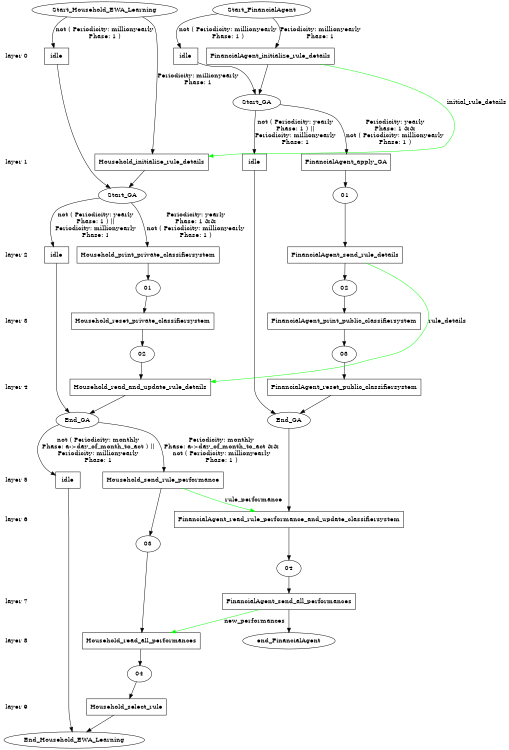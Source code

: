 digraph state_graph {
	rankdir=TB;
	size="8,5;"
	layer_0 [shape=plaintext, label="layer 0"];
	layer_1 [shape=plaintext, label="layer 1"];
	layer_0 -> layer_1 [style=invis];
	layer_2 [shape=plaintext, label="layer 2"];
	layer_1 -> layer_2 [style=invis];
	layer_3 [shape=plaintext, label="layer 3"];
	layer_2 -> layer_3 [style=invis];
	layer_4 [shape=plaintext, label="layer 4"];
	layer_3 -> layer_4 [style=invis];
	layer_5 [shape=plaintext, label="layer 5"];
	layer_4 -> layer_5 [style=invis];
	layer_6 [shape=plaintext, label="layer 6"];
	layer_5 -> layer_6 [style=invis];
	layer_7 [shape=plaintext, label="layer 7"];
	layer_6 -> layer_7 [style=invis];
	layer_8 [shape=plaintext, label="layer 8"];
	layer_7 -> layer_8 [style=invis];
	layer_9 [shape=plaintext, label="layer 9"];
	layer_8 -> layer_9 [style=invis];
	
	/* States */
	Household_04 [label = "04"]
	Household_03 [label = "03"]
	Household_End_Household_EWA_Learning [label = "End_Household_EWA_Learning"]
	Household_02 [label = "02"]
	Household_01 [label = "01"]
	Household_End_GA [label = "End_GA"]
	Household_Start_GA [label = "Start_GA"]
	Household_Start_Household_EWA_Learning [label = "Start_Household_EWA_Learning"]
	FinancialAgent_end_FinancialAgent [label = "end_FinancialAgent"]
	FinancialAgent_04 [label = "04"]
	FinancialAgent_03 [label = "03"]
	FinancialAgent_02 [label = "02"]
	FinancialAgent_01 [label = "01"]
	FinancialAgent_End_GA [label = "End_GA"]
	FinancialAgent_Start_GA [label = "Start_GA"]
	FinancialAgent_Start_FinancialAgent [label = "Start_FinancialAgent"]
	Household_idle_Start_Household_EWA_Learning_Start_GA [label = "idle", shape = rect]
	Household_Household_initialize_rule_details_Start_Household_EWA_Learning_Start_GA [label = "Household_initialize_rule_details", shape = rect]
	Household_idle_Start_GA_End_GA [label = "idle", shape = rect]
	Household_Household_print_private_classifiersystem_Start_GA_01 [label = "Household_print_private_classifiersystem", shape = rect]
	Household_Household_reset_private_classifiersystem_01_02 [label = "Household_reset_private_classifiersystem", shape = rect]
	Household_Household_read_and_update_rule_details_02_End_GA [label = "Household_read_and_update_rule_details", shape = rect]
	Household_idle_End_GA_End_Household_EWA_Learning [label = "idle", shape = rect]
	Household_Household_send_rule_performance_End_GA_03 [label = "Household_send_rule_performance", shape = rect]
	Household_Household_read_all_performances_03_04 [label = "Household_read_all_performances", shape = rect]
	Household_Household_select_rule_04_End_Household_EWA_Learning [label = "Household_select_rule", shape = rect]
	FinancialAgent_idle_Start_FinancialAgent_Start_GA [label = "idle", shape = rect]
	FinancialAgent_FinancialAgent_initialize_rule_details_Start_FinancialAgent_Start_GA [label = "FinancialAgent_initialize_rule_details", shape = rect]
	FinancialAgent_idle_Start_GA_End_GA [label = "idle", shape = rect]
	FinancialAgent_FinancialAgent_apply_GA_Start_GA_01 [label = "FinancialAgent_apply_GA", shape = rect]
	FinancialAgent_FinancialAgent_send_rule_details_01_02 [label = "FinancialAgent_send_rule_details", shape = rect]
	FinancialAgent_FinancialAgent_print_public_classifiersystem_02_03 [label = "FinancialAgent_print_public_classifiersystem", shape = rect]
	FinancialAgent_FinancialAgent_reset_public_classifiersystem_03_End_GA [label = "FinancialAgent_reset_public_classifiersystem", shape = rect]
	FinancialAgent_FinancialAgent_read_rule_performance_and_update_classifiersystem_End_GA_04 [label = "FinancialAgent_read_rule_performance_and_update_classifiersystem", shape = rect]
	FinancialAgent_FinancialAgent_send_all_performances_04_end_FinancialAgent [label = "FinancialAgent_send_all_performances", shape = rect]
	
	/* Transitions */
	Household_Start_Household_EWA_Learning -> Household_idle_Start_Household_EWA_Learning_Start_GA [ label = "not ( Periodicity: millionyearly\nPhase: 1 )"];
	Household_idle_Start_Household_EWA_Learning_Start_GA -> Household_Start_GA;
	Household_Start_Household_EWA_Learning -> Household_Household_initialize_rule_details_Start_Household_EWA_Learning_Start_GA [ label = "Periodicity: millionyearly\nPhase: 1"];
	Household_Household_initialize_rule_details_Start_Household_EWA_Learning_Start_GA -> Household_Start_GA;
	Household_Start_GA -> Household_idle_Start_GA_End_GA [ label = "not ( Periodicity: yearly\nPhase: 1 ) ||\nPeriodicity: millionyearly\nPhase: 1"];
	Household_idle_Start_GA_End_GA -> Household_End_GA;
	Household_Start_GA -> Household_Household_print_private_classifiersystem_Start_GA_01 [ label = "Periodicity: yearly\nPhase: 1 &&\nnot ( Periodicity: millionyearly\nPhase: 1 )"];
	Household_Household_print_private_classifiersystem_Start_GA_01 -> Household_01;
	Household_01 -> Household_Household_reset_private_classifiersystem_01_02;
	Household_Household_reset_private_classifiersystem_01_02 -> Household_02;
	Household_02 -> Household_Household_read_and_update_rule_details_02_End_GA;
	Household_Household_read_and_update_rule_details_02_End_GA -> Household_End_GA;
	Household_End_GA -> Household_idle_End_GA_End_Household_EWA_Learning [ label = "not ( Periodicity: monthly\nPhase: a->day_of_month_to_act ) ||\nPeriodicity: millionyearly\nPhase: 1"];
	Household_idle_End_GA_End_Household_EWA_Learning -> Household_End_Household_EWA_Learning;
	Household_End_GA -> Household_Household_send_rule_performance_End_GA_03 [ label = "Periodicity: monthly\nPhase: a->day_of_month_to_act &&\nnot ( Periodicity: millionyearly\nPhase: 1 )"];
	Household_Household_send_rule_performance_End_GA_03 -> Household_03;
	Household_03 -> Household_Household_read_all_performances_03_04;
	Household_Household_read_all_performances_03_04 -> Household_04;
	Household_04 -> Household_Household_select_rule_04_End_Household_EWA_Learning;
	Household_Household_select_rule_04_End_Household_EWA_Learning -> Household_End_Household_EWA_Learning;
	FinancialAgent_Start_FinancialAgent -> FinancialAgent_idle_Start_FinancialAgent_Start_GA [ label = "not ( Periodicity: millionyearly\nPhase: 1 )"];
	FinancialAgent_idle_Start_FinancialAgent_Start_GA -> FinancialAgent_Start_GA;
	FinancialAgent_Start_FinancialAgent -> FinancialAgent_FinancialAgent_initialize_rule_details_Start_FinancialAgent_Start_GA [ label = "Periodicity: millionyearly\nPhase: 1"];
	FinancialAgent_FinancialAgent_initialize_rule_details_Start_FinancialAgent_Start_GA -> FinancialAgent_Start_GA;
	FinancialAgent_Start_GA -> FinancialAgent_idle_Start_GA_End_GA [ label = "not ( Periodicity: yearly\nPhase: 1 ) ||\nPeriodicity: millionyearly\nPhase: 1"];
	FinancialAgent_idle_Start_GA_End_GA -> FinancialAgent_End_GA;
	FinancialAgent_Start_GA -> FinancialAgent_FinancialAgent_apply_GA_Start_GA_01 [ label = "Periodicity: yearly\nPhase: 1 &&\nnot ( Periodicity: millionyearly\nPhase: 1 )"];
	FinancialAgent_FinancialAgent_apply_GA_Start_GA_01 -> FinancialAgent_01;
	FinancialAgent_01 -> FinancialAgent_FinancialAgent_send_rule_details_01_02;
	FinancialAgent_FinancialAgent_send_rule_details_01_02 -> FinancialAgent_02;
	FinancialAgent_02 -> FinancialAgent_FinancialAgent_print_public_classifiersystem_02_03;
	FinancialAgent_FinancialAgent_print_public_classifiersystem_02_03 -> FinancialAgent_03;
	FinancialAgent_03 -> FinancialAgent_FinancialAgent_reset_public_classifiersystem_03_End_GA;
	FinancialAgent_FinancialAgent_reset_public_classifiersystem_03_End_GA -> FinancialAgent_End_GA;
	FinancialAgent_End_GA -> FinancialAgent_FinancialAgent_read_rule_performance_and_update_classifiersystem_End_GA_04;
	FinancialAgent_FinancialAgent_read_rule_performance_and_update_classifiersystem_End_GA_04 -> FinancialAgent_04;
	FinancialAgent_04 -> FinancialAgent_FinancialAgent_send_all_performances_04_end_FinancialAgent;
	FinancialAgent_FinancialAgent_send_all_performances_04_end_FinancialAgent -> FinancialAgent_end_FinancialAgent;
	
	/* Communications */
	Household_Household_send_rule_performance_End_GA_03 -> FinancialAgent_FinancialAgent_read_rule_performance_and_update_classifiersystem_End_GA_04 [ label = "rule_performance" color="#00ff00" constraint=false];
	FinancialAgent_FinancialAgent_send_all_performances_04_end_FinancialAgent -> Household_Household_read_all_performances_03_04 [ label = "new_performances" color="#00ff00" constraint=false];
	FinancialAgent_FinancialAgent_send_rule_details_01_02 -> Household_Household_read_and_update_rule_details_02_End_GA [ label = "rule_details" color="#00ff00" constraint=false];
	FinancialAgent_FinancialAgent_initialize_rule_details_Start_FinancialAgent_Start_GA -> Household_Household_initialize_rule_details_Start_Household_EWA_Learning_Start_GA [ label = "initial_rule_details" color="#00ff00" constraint=false];
	{ rank=same; layer_0;  Household_idle_Start_Household_EWA_Learning_Start_GA;  FinancialAgent_idle_Start_FinancialAgent_Start_GA;  FinancialAgent_FinancialAgent_initialize_rule_details_Start_FinancialAgent_Start_GA; }
	{ rank=same; layer_1;  Household_Household_initialize_rule_details_Start_Household_EWA_Learning_Start_GA;  FinancialAgent_idle_Start_GA_End_GA;  FinancialAgent_FinancialAgent_apply_GA_Start_GA_01; }
	{ rank=same; layer_2;  Household_idle_Start_GA_End_GA;  Household_Household_print_private_classifiersystem_Start_GA_01;  FinancialAgent_FinancialAgent_send_rule_details_01_02; }
	{ rank=same; layer_3;  Household_Household_reset_private_classifiersystem_01_02;  FinancialAgent_FinancialAgent_print_public_classifiersystem_02_03; }
	{ rank=same; layer_4;  Household_Household_read_and_update_rule_details_02_End_GA;  FinancialAgent_FinancialAgent_reset_public_classifiersystem_03_End_GA; }
	{ rank=same; layer_5;  Household_idle_End_GA_End_Household_EWA_Learning;  Household_Household_send_rule_performance_End_GA_03; }
	{ rank=same; layer_6;  FinancialAgent_FinancialAgent_read_rule_performance_and_update_classifiersystem_End_GA_04; }
	{ rank=same; layer_7;  FinancialAgent_FinancialAgent_send_all_performances_04_end_FinancialAgent; }
	{ rank=same; layer_8;  Household_Household_read_all_performances_03_04; }
	{ rank=same; layer_9;  Household_Household_select_rule_04_End_Household_EWA_Learning; }
}